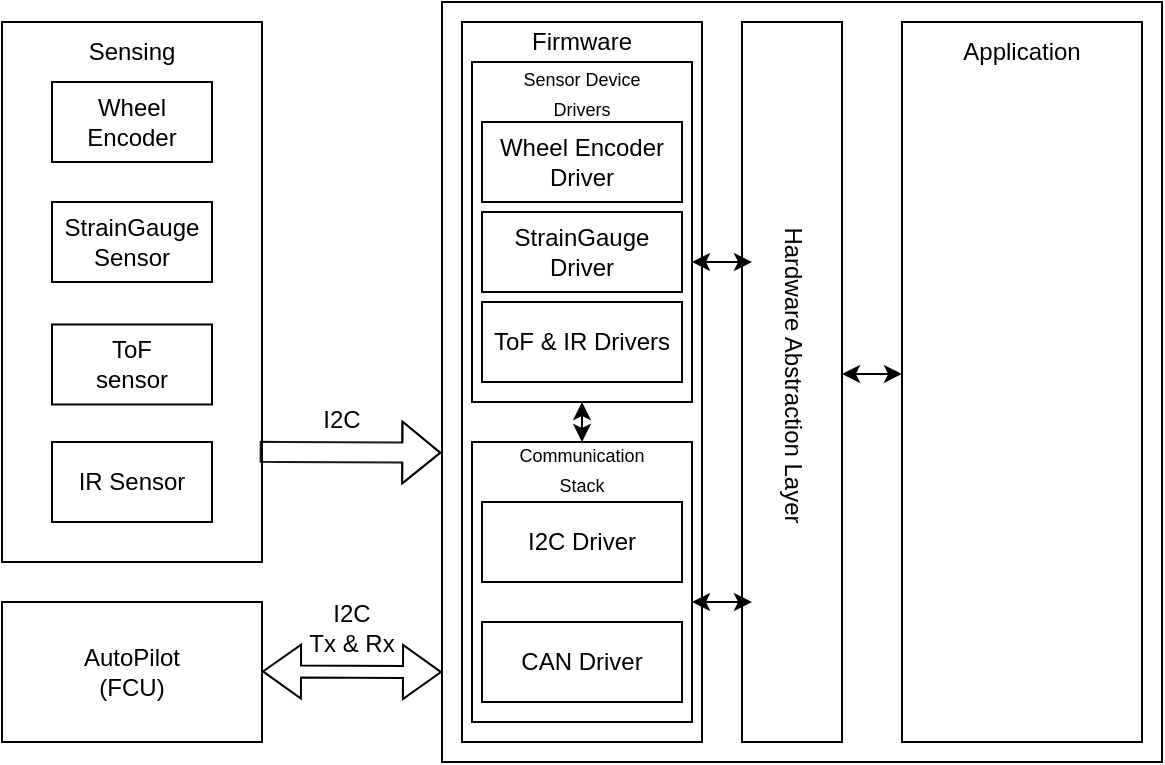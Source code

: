 <mxfile version="17.5.0" type="github">
  <diagram id="8wBGGeEMUbEc2Ed3t6bo" name="Page-1">
    <mxGraphModel dx="916" dy="541" grid="1" gridSize="10" guides="1" tooltips="1" connect="1" arrows="1" fold="1" page="1" pageScale="1" pageWidth="850" pageHeight="1100" math="0" shadow="0">
      <root>
        <mxCell id="0" />
        <mxCell id="1" parent="0" />
        <mxCell id="ZxNRdNKvEkR7DDzx8TMs-1" value="" style="rounded=0;whiteSpace=wrap;html=1;" vertex="1" parent="1">
          <mxGeometry x="70" y="190" width="130" height="270" as="geometry" />
        </mxCell>
        <mxCell id="ZxNRdNKvEkR7DDzx8TMs-2" value="Sensing" style="text;html=1;strokeColor=none;fillColor=none;align=center;verticalAlign=middle;whiteSpace=wrap;rounded=0;" vertex="1" parent="1">
          <mxGeometry x="105" y="190" width="60" height="30" as="geometry" />
        </mxCell>
        <mxCell id="ZxNRdNKvEkR7DDzx8TMs-3" value="ToF&lt;br&gt;sensor" style="rounded=0;whiteSpace=wrap;html=1;" vertex="1" parent="1">
          <mxGeometry x="95" y="341.25" width="80" height="40" as="geometry" />
        </mxCell>
        <mxCell id="ZxNRdNKvEkR7DDzx8TMs-4" value="StrainGauge&lt;br&gt;Sensor&lt;br&gt;" style="rounded=0;whiteSpace=wrap;html=1;" vertex="1" parent="1">
          <mxGeometry x="95" y="280" width="80" height="40" as="geometry" />
        </mxCell>
        <mxCell id="ZxNRdNKvEkR7DDzx8TMs-5" value="Wheel Encoder" style="rounded=0;whiteSpace=wrap;html=1;" vertex="1" parent="1">
          <mxGeometry x="95" y="220" width="80" height="40" as="geometry" />
        </mxCell>
        <mxCell id="ZxNRdNKvEkR7DDzx8TMs-6" value="IR Sensor" style="rounded=0;whiteSpace=wrap;html=1;" vertex="1" parent="1">
          <mxGeometry x="95" y="400" width="80" height="40" as="geometry" />
        </mxCell>
        <mxCell id="ZxNRdNKvEkR7DDzx8TMs-7" value="AutoPilot&lt;br&gt;(FCU)" style="rounded=0;whiteSpace=wrap;html=1;" vertex="1" parent="1">
          <mxGeometry x="70" y="480" width="130" height="70" as="geometry" />
        </mxCell>
        <mxCell id="ZxNRdNKvEkR7DDzx8TMs-8" value="" style="shape=flexArrow;endArrow=classic;startArrow=classic;html=1;rounded=0;width=6;" edge="1" parent="1">
          <mxGeometry width="100" height="100" relative="1" as="geometry">
            <mxPoint x="200" y="514.71" as="sourcePoint" />
            <mxPoint x="290" y="515.05" as="targetPoint" />
          </mxGeometry>
        </mxCell>
        <mxCell id="ZxNRdNKvEkR7DDzx8TMs-10" value="&lt;span style=&quot;color: rgba(0 , 0 , 0 , 0) ; font-family: monospace ; font-size: 0px&quot;&gt;%3CmxGraphModel%3E%3Croot%3E%3CmxCell%20id%3D%220%22%2F%3E%3CmxCell%20id%3D%221%22%20parent%3D%220%22%2F%3E%3CmxCell%20id%3D%222%22%20value%3D%22%22%20style%3D%22endArrow%3Dclassic%3BstartArrow%3Dclassic%3Bhtml%3D1%3Brounded%3D0%3BentryX%3D0.5%3BentryY%3D1%3BentryDx%3D0%3BentryDy%3D0%3B%22%20edge%3D%221%22%20parent%3D%221%22%3E%3CmxGeometry%20width%3D%2250%22%20height%3D%2250%22%20relative%3D%221%22%20as%3D%22geometry%22%3E%3CmxPoint%20x%3D%22370%22%20y%3D%22410%22%20as%3D%22sourcePoint%22%2F%3E%3CmxPoint%20x%3D%22370%22%20y%3D%22390%22%20as%3D%22targetPoint%22%2F%3E%3C%2FmxGeometry%3E%3C%2FmxCell%3E%3C%2Froot%3E%3C%2FmxGraphModel%3E&lt;/span&gt;&lt;span style=&quot;color: rgba(0 , 0 , 0 , 0) ; font-family: monospace ; font-size: 0px&quot;&gt;%3CmxGraphModel%3E%3Croot%3E%3CmxCell%20id%3D%220%22%2F%3E%3CmxCell%20id%3D%221%22%20parent%3D%220%22%2F%3E%3CmxCell%20id%3D%222%22%20value%3D%22%22%20style%3D%22endArrow%3Dclassic%3BstartArrow%3Dclassic%3Bhtml%3D1%3Brounded%3D0%3BentryX%3D0.5%3BentryY%3D1%3BentryDx%3D0%3BentryDy%3D0%3B%22%20edge%3D%221%22%20parent%3D%221%22%3E%3CmxGeometry%20width%3D%2250%22%20height%3D%2250%22%20relative%3D%221%22%20as%3D%22geometry%22%3E%3CmxPoint%20x%3D%22370%22%20y%3D%22410%22%20as%3D%22sourcePoint%22%2F%3E%3CmxPoint%20x%3D%22370%22%20y%3D%22390%22%20as%3D%22targetPoint%22%2F%3E%3C%2FmxGeometry%3E%3C%2FmxCell%3E%3C%2Froot%3E%3C%2FmxGraphModel%3E&lt;/span&gt;&lt;span style=&quot;color: rgba(0 , 0 , 0 , 0) ; font-family: monospace ; font-size: 0px&quot;&gt;%3CmxGraphModel%3E%3Croot%3E%3CmxCell%20id%3D%220%22%2F%3E%3CmxCell%20id%3D%221%22%20parent%3D%220%22%2F%3E%3CmxCell%20id%3D%222%22%20value%3D%22%22%20style%3D%22endArrow%3Dclassic%3BstartArrow%3Dclassic%3Bhtml%3D1%3Brounded%3D0%3BentryX%3D0.5%3BentryY%3D1%3BentryDx%3D0%3BentryDy%3D0%3B%22%20edge%3D%221%22%20parent%3D%221%22%3E%3CmxGeometry%20width%3D%2250%22%20height%3D%2250%22%20relative%3D%221%22%20as%3D%22geometry%22%3E%3CmxPoint%20x%3D%22370%22%20y%3D%22410%22%20as%3D%22sourcePoint%22%2F%3E%3CmxPoint%20x%3D%22370%22%20y%3D%22390%22%20as%3D%22targetPoint%22%2F%3E%3C%2FmxGeometry%3E%3C%2FmxCell%3E%3C%2Froot%3E%3C%2FmxGraphModel%3E&lt;/span&gt;&lt;span style=&quot;color: rgba(0 , 0 , 0 , 0) ; font-family: monospace ; font-size: 0px&quot;&gt;%3CmxGraphModel%3E%3Croot%3E%3CmxCell%20id%3D%220%22%2F%3E%3CmxCell%20id%3D%221%22%20parent%3D%220%22%2F%3E%3CmxCell%20id%3D%222%22%20value%3D%22%22%20style%3D%22endArrow%3Dclassic%3BstartArrow%3Dclassic%3Bhtml%3D1%3Brounded%3D0%3BentryX%3D0.5%3BentryY%3D1%3BentryDx%3D0%3BentryDy%3D0%3B%22%20edge%3D%221%22%20parent%3D%221%22%3E%3CmxGeometry%20width%3D%2250%22%20height%3D%2250%22%20relative%3D%221%22%20as%3D%22geometry%22%3E%3CmxPoint%20x%3D%22370%22%20y%3D%22410%22%20as%3D%22sourcePoint%22%2F%3E%3CmxPoint%20x%3D%22370%22%20y%3D%22390%22%20as%3D%22targetPoint%22%2F%3E%3C%2FmxGeometry%3E%3C%2FmxCell%3E%3C%2Froot%3E%3C%2FmxGraphModel%3E&lt;/span&gt;" style="rounded=0;whiteSpace=wrap;html=1;" vertex="1" parent="1">
          <mxGeometry x="290" y="180" width="360" height="380" as="geometry" />
        </mxCell>
        <mxCell id="ZxNRdNKvEkR7DDzx8TMs-11" value="" style="rounded=0;whiteSpace=wrap;html=1;" vertex="1" parent="1">
          <mxGeometry x="300" y="190" width="120" height="360" as="geometry" />
        </mxCell>
        <mxCell id="ZxNRdNKvEkR7DDzx8TMs-12" value="Firmware" style="text;html=1;strokeColor=none;fillColor=none;align=center;verticalAlign=middle;whiteSpace=wrap;rounded=0;" vertex="1" parent="1">
          <mxGeometry x="330" y="190" width="60" height="20" as="geometry" />
        </mxCell>
        <mxCell id="ZxNRdNKvEkR7DDzx8TMs-13" value="" style="rounded=0;whiteSpace=wrap;html=1;" vertex="1" parent="1">
          <mxGeometry x="305" y="210" width="110" height="170" as="geometry" />
        </mxCell>
        <mxCell id="ZxNRdNKvEkR7DDzx8TMs-14" value="&lt;font style=&quot;font-size: 9px&quot;&gt;Sensor Device Drivers&lt;/font&gt;" style="text;html=1;strokeColor=none;fillColor=none;align=center;verticalAlign=middle;whiteSpace=wrap;rounded=0;" vertex="1" parent="1">
          <mxGeometry x="320" y="210" width="80" height="30" as="geometry" />
        </mxCell>
        <mxCell id="ZxNRdNKvEkR7DDzx8TMs-15" value="ToF &amp;amp; IR Drivers" style="rounded=0;whiteSpace=wrap;html=1;" vertex="1" parent="1">
          <mxGeometry x="310" y="330" width="100" height="40" as="geometry" />
        </mxCell>
        <mxCell id="ZxNRdNKvEkR7DDzx8TMs-16" value="StrainGauge Driver" style="rounded=0;whiteSpace=wrap;html=1;" vertex="1" parent="1">
          <mxGeometry x="310" y="285" width="100" height="40" as="geometry" />
        </mxCell>
        <mxCell id="ZxNRdNKvEkR7DDzx8TMs-17" value="Wheel Encoder Driver" style="rounded=0;whiteSpace=wrap;html=1;" vertex="1" parent="1">
          <mxGeometry x="310" y="240" width="100" height="40" as="geometry" />
        </mxCell>
        <mxCell id="ZxNRdNKvEkR7DDzx8TMs-18" value="" style="rounded=0;whiteSpace=wrap;html=1;" vertex="1" parent="1">
          <mxGeometry x="305" y="400" width="110" height="140" as="geometry" />
        </mxCell>
        <mxCell id="ZxNRdNKvEkR7DDzx8TMs-19" value="" style="endArrow=classic;startArrow=classic;html=1;rounded=0;entryX=0.5;entryY=1;entryDx=0;entryDy=0;" edge="1" parent="1" source="ZxNRdNKvEkR7DDzx8TMs-18" target="ZxNRdNKvEkR7DDzx8TMs-13">
          <mxGeometry width="50" height="50" relative="1" as="geometry">
            <mxPoint x="320" y="460" as="sourcePoint" />
            <mxPoint x="360" y="400" as="targetPoint" />
          </mxGeometry>
        </mxCell>
        <mxCell id="ZxNRdNKvEkR7DDzx8TMs-20" value="&lt;font style=&quot;font-size: 9px&quot;&gt;Communication Stack&lt;/font&gt;" style="text;html=1;strokeColor=none;fillColor=none;align=center;verticalAlign=middle;whiteSpace=wrap;rounded=0;" vertex="1" parent="1">
          <mxGeometry x="330" y="405" width="60" height="15" as="geometry" />
        </mxCell>
        <mxCell id="ZxNRdNKvEkR7DDzx8TMs-23" value="" style="rounded=0;whiteSpace=wrap;html=1;" vertex="1" parent="1">
          <mxGeometry x="310" y="430" width="100" height="40" as="geometry" />
        </mxCell>
        <mxCell id="ZxNRdNKvEkR7DDzx8TMs-21" value="&lt;font style=&quot;font-size: 12px&quot;&gt;I2C Driver&lt;/font&gt;" style="text;html=1;strokeColor=none;fillColor=none;align=center;verticalAlign=middle;whiteSpace=wrap;rounded=0;fontSize=9;" vertex="1" parent="1">
          <mxGeometry x="330" y="435" width="60" height="30" as="geometry" />
        </mxCell>
        <mxCell id="ZxNRdNKvEkR7DDzx8TMs-24" value="CAN Driver" style="rounded=0;whiteSpace=wrap;html=1;" vertex="1" parent="1">
          <mxGeometry x="310" y="490" width="100" height="40" as="geometry" />
        </mxCell>
        <mxCell id="ZxNRdNKvEkR7DDzx8TMs-25" value="" style="rounded=0;whiteSpace=wrap;html=1;fontSize=12;" vertex="1" parent="1">
          <mxGeometry x="440" y="190" width="50" height="360" as="geometry" />
        </mxCell>
        <mxCell id="ZxNRdNKvEkR7DDzx8TMs-26" value="Hardware Abstraction Layer" style="text;html=1;strokeColor=none;fillColor=none;align=center;verticalAlign=middle;whiteSpace=wrap;rounded=0;fontSize=12;rotation=90;" vertex="1" parent="1">
          <mxGeometry x="353.75" y="351.25" width="222.5" height="30" as="geometry" />
        </mxCell>
        <mxCell id="ZxNRdNKvEkR7DDzx8TMs-38" value="" style="endArrow=classic;startArrow=classic;html=1;rounded=0;verticalAlign=top;horizontal=0;fontStyle=2;align=center;" edge="1" parent="1">
          <mxGeometry width="50" height="50" relative="1" as="geometry">
            <mxPoint x="414.999" y="310" as="sourcePoint" />
            <mxPoint x="445" y="310" as="targetPoint" />
          </mxGeometry>
        </mxCell>
        <mxCell id="ZxNRdNKvEkR7DDzx8TMs-39" value="" style="endArrow=classic;startArrow=classic;html=1;rounded=0;verticalAlign=top;horizontal=0;fontStyle=2;align=center;" edge="1" parent="1">
          <mxGeometry width="50" height="50" relative="1" as="geometry">
            <mxPoint x="414.999" y="480" as="sourcePoint" />
            <mxPoint x="445" y="480" as="targetPoint" />
          </mxGeometry>
        </mxCell>
        <mxCell id="ZxNRdNKvEkR7DDzx8TMs-42" value="" style="rounded=0;whiteSpace=wrap;html=1;fontSize=12;" vertex="1" parent="1">
          <mxGeometry x="520" y="190" width="120" height="360" as="geometry" />
        </mxCell>
        <mxCell id="ZxNRdNKvEkR7DDzx8TMs-44" value="" style="endArrow=classic;startArrow=classic;html=1;rounded=0;verticalAlign=top;horizontal=0;fontStyle=2;align=center;" edge="1" parent="1">
          <mxGeometry width="50" height="50" relative="1" as="geometry">
            <mxPoint x="489.999" y="365.97" as="sourcePoint" />
            <mxPoint x="520.0" y="365.97" as="targetPoint" />
          </mxGeometry>
        </mxCell>
        <mxCell id="ZxNRdNKvEkR7DDzx8TMs-45" value="I2C" style="text;html=1;strokeColor=none;fillColor=none;align=center;verticalAlign=middle;whiteSpace=wrap;rounded=0;fontSize=12;" vertex="1" parent="1">
          <mxGeometry x="220" y="380" width="40" height="18.75" as="geometry" />
        </mxCell>
        <mxCell id="ZxNRdNKvEkR7DDzx8TMs-48" value="" style="shape=flexArrow;endArrow=classic;html=1;rounded=0;fontSize=12;sourcePerimeterSpacing=0;strokeWidth=1;opacity=90;exitX=0.991;exitY=0.796;exitDx=0;exitDy=0;exitPerimeter=0;entryX=-0.001;entryY=0.593;entryDx=0;entryDy=0;entryPerimeter=0;" edge="1" parent="1" source="ZxNRdNKvEkR7DDzx8TMs-1" target="ZxNRdNKvEkR7DDzx8TMs-10">
          <mxGeometry width="50" height="50" relative="1" as="geometry">
            <mxPoint x="230" y="455" as="sourcePoint" />
            <mxPoint x="280" y="405" as="targetPoint" />
            <Array as="points">
              <mxPoint x="210" y="405" />
            </Array>
          </mxGeometry>
        </mxCell>
        <mxCell id="ZxNRdNKvEkR7DDzx8TMs-49" value="I2C&lt;br&gt;Tx &amp;amp; Rx" style="text;html=1;strokeColor=none;fillColor=none;align=center;verticalAlign=middle;whiteSpace=wrap;rounded=0;fontSize=12;" vertex="1" parent="1">
          <mxGeometry x="220" y="480" width="50" height="25" as="geometry" />
        </mxCell>
        <mxCell id="ZxNRdNKvEkR7DDzx8TMs-50" value="Application" style="text;html=1;strokeColor=none;fillColor=none;align=center;verticalAlign=middle;whiteSpace=wrap;rounded=0;fontSize=12;" vertex="1" parent="1">
          <mxGeometry x="540" y="190" width="80" height="30" as="geometry" />
        </mxCell>
      </root>
    </mxGraphModel>
  </diagram>
</mxfile>
